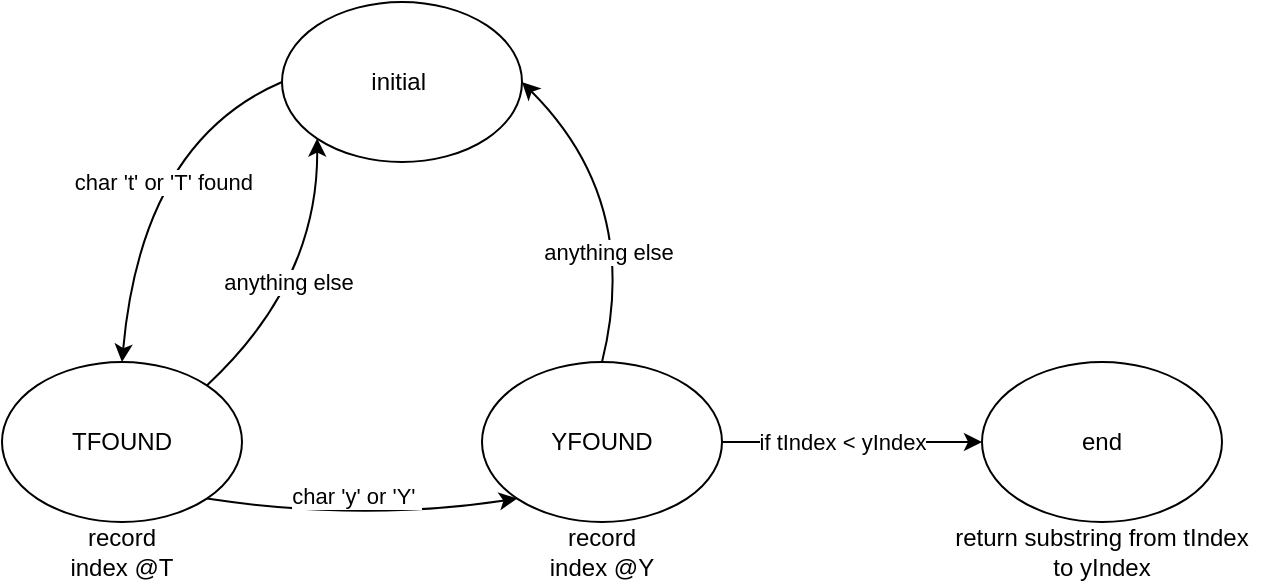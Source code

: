 <mxfile version="26.1.1">
  <diagram name="Page-1" id="I8oheF-3CAz8n7zOtg30">
    <mxGraphModel dx="2909" dy="2120" grid="1" gridSize="10" guides="1" tooltips="1" connect="1" arrows="1" fold="1" page="1" pageScale="1" pageWidth="850" pageHeight="1100" math="0" shadow="0">
      <root>
        <mxCell id="0" />
        <mxCell id="1" parent="0" />
        <mxCell id="7ijYux6PmPlop0t9_jEp-1" value="initial&amp;nbsp;" style="ellipse;whiteSpace=wrap;html=1;" vertex="1" parent="1">
          <mxGeometry x="240" y="110" width="120" height="80" as="geometry" />
        </mxCell>
        <mxCell id="7ijYux6PmPlop0t9_jEp-2" value="TFOUND" style="ellipse;whiteSpace=wrap;html=1;" vertex="1" parent="1">
          <mxGeometry x="100" y="290" width="120" height="80" as="geometry" />
        </mxCell>
        <mxCell id="7ijYux6PmPlop0t9_jEp-3" value="YFOUND" style="ellipse;whiteSpace=wrap;html=1;" vertex="1" parent="1">
          <mxGeometry x="340" y="290" width="120" height="80" as="geometry" />
        </mxCell>
        <mxCell id="7ijYux6PmPlop0t9_jEp-6" value="" style="curved=1;endArrow=classic;html=1;rounded=0;exitX=0;exitY=0.5;exitDx=0;exitDy=0;entryX=0.5;entryY=0;entryDx=0;entryDy=0;" edge="1" parent="1" source="7ijYux6PmPlop0t9_jEp-1" target="7ijYux6PmPlop0t9_jEp-2">
          <mxGeometry width="50" height="50" relative="1" as="geometry">
            <mxPoint x="170" y="230" as="sourcePoint" />
            <mxPoint x="210" y="260" as="targetPoint" />
            <Array as="points">
              <mxPoint x="170" y="180" />
            </Array>
          </mxGeometry>
        </mxCell>
        <mxCell id="7ijYux6PmPlop0t9_jEp-8" value="char &#39;t&#39; or &#39;T&#39; found&amp;nbsp;" style="edgeLabel;html=1;align=center;verticalAlign=middle;resizable=0;points=[];" vertex="1" connectable="0" parent="7ijYux6PmPlop0t9_jEp-6">
          <mxGeometry x="0.018" y="14" relative="1" as="geometry">
            <mxPoint as="offset" />
          </mxGeometry>
        </mxCell>
        <mxCell id="7ijYux6PmPlop0t9_jEp-9" value="" style="curved=1;endArrow=classic;html=1;rounded=0;exitX=1;exitY=1;exitDx=0;exitDy=0;entryX=0;entryY=1;entryDx=0;entryDy=0;" edge="1" parent="1" source="7ijYux6PmPlop0t9_jEp-2" target="7ijYux6PmPlop0t9_jEp-3">
          <mxGeometry width="50" height="50" relative="1" as="geometry">
            <mxPoint x="230" y="370" as="sourcePoint" />
            <mxPoint x="280" y="320" as="targetPoint" />
            <Array as="points">
              <mxPoint x="280" y="370" />
            </Array>
          </mxGeometry>
        </mxCell>
        <mxCell id="7ijYux6PmPlop0t9_jEp-10" value="char &#39;y&#39; or &#39;Y&#39;&amp;nbsp;" style="edgeLabel;html=1;align=center;verticalAlign=middle;resizable=0;points=[];" vertex="1" connectable="0" parent="7ijYux6PmPlop0t9_jEp-9">
          <mxGeometry x="-0.066" y="13" relative="1" as="geometry">
            <mxPoint as="offset" />
          </mxGeometry>
        </mxCell>
        <mxCell id="7ijYux6PmPlop0t9_jEp-12" value="" style="curved=1;endArrow=classic;html=1;rounded=0;exitX=0.5;exitY=0;exitDx=0;exitDy=0;entryX=1;entryY=0.5;entryDx=0;entryDy=0;" edge="1" parent="1" source="7ijYux6PmPlop0t9_jEp-3" target="7ijYux6PmPlop0t9_jEp-1">
          <mxGeometry width="50" height="50" relative="1" as="geometry">
            <mxPoint x="210" y="330" as="sourcePoint" />
            <mxPoint x="260" y="280" as="targetPoint" />
            <Array as="points">
              <mxPoint x="420" y="210" />
            </Array>
          </mxGeometry>
        </mxCell>
        <mxCell id="7ijYux6PmPlop0t9_jEp-13" value="anything else" style="edgeLabel;html=1;align=center;verticalAlign=middle;resizable=0;points=[];" vertex="1" connectable="0" parent="7ijYux6PmPlop0t9_jEp-12">
          <mxGeometry x="-0.351" y="11" relative="1" as="geometry">
            <mxPoint as="offset" />
          </mxGeometry>
        </mxCell>
        <mxCell id="7ijYux6PmPlop0t9_jEp-14" value="" style="curved=1;endArrow=classic;html=1;rounded=0;exitX=1;exitY=0;exitDx=0;exitDy=0;entryX=0;entryY=1;entryDx=0;entryDy=0;" edge="1" parent="1" source="7ijYux6PmPlop0t9_jEp-2" target="7ijYux6PmPlop0t9_jEp-1">
          <mxGeometry width="50" height="50" relative="1" as="geometry">
            <mxPoint x="220" y="300" as="sourcePoint" />
            <mxPoint x="270" y="250" as="targetPoint" />
            <Array as="points">
              <mxPoint x="258" y="250" />
            </Array>
          </mxGeometry>
        </mxCell>
        <mxCell id="7ijYux6PmPlop0t9_jEp-15" value="anything else" style="edgeLabel;html=1;align=center;verticalAlign=middle;resizable=0;points=[];" vertex="1" connectable="0" parent="7ijYux6PmPlop0t9_jEp-14">
          <mxGeometry x="-0.121" y="10" relative="1" as="geometry">
            <mxPoint as="offset" />
          </mxGeometry>
        </mxCell>
        <mxCell id="7ijYux6PmPlop0t9_jEp-24" value="record index @T" style="text;html=1;align=center;verticalAlign=middle;whiteSpace=wrap;rounded=0;" vertex="1" parent="1">
          <mxGeometry x="130" y="370" width="60" height="30" as="geometry" />
        </mxCell>
        <mxCell id="7ijYux6PmPlop0t9_jEp-25" value="record index @Y" style="text;html=1;align=center;verticalAlign=middle;whiteSpace=wrap;rounded=0;" vertex="1" parent="1">
          <mxGeometry x="370" y="370" width="60" height="30" as="geometry" />
        </mxCell>
        <mxCell id="7ijYux6PmPlop0t9_jEp-26" value="end" style="ellipse;whiteSpace=wrap;html=1;" vertex="1" parent="1">
          <mxGeometry x="590" y="290" width="120" height="80" as="geometry" />
        </mxCell>
        <mxCell id="7ijYux6PmPlop0t9_jEp-27" value="" style="curved=1;endArrow=classic;html=1;rounded=0;entryX=0;entryY=0.5;entryDx=0;entryDy=0;exitX=1;exitY=0.5;exitDx=0;exitDy=0;" edge="1" parent="1" source="7ijYux6PmPlop0t9_jEp-3" target="7ijYux6PmPlop0t9_jEp-26">
          <mxGeometry width="50" height="50" relative="1" as="geometry">
            <mxPoint x="450" y="480" as="sourcePoint" />
            <mxPoint x="500" y="430" as="targetPoint" />
            <Array as="points">
              <mxPoint x="530" y="330" />
            </Array>
          </mxGeometry>
        </mxCell>
        <mxCell id="7ijYux6PmPlop0t9_jEp-28" value="if tIndex &amp;lt; yIndex" style="edgeLabel;html=1;align=center;verticalAlign=middle;resizable=0;points=[];" vertex="1" connectable="0" parent="7ijYux6PmPlop0t9_jEp-27">
          <mxGeometry x="-0.265" y="-1" relative="1" as="geometry">
            <mxPoint x="12" y="-1" as="offset" />
          </mxGeometry>
        </mxCell>
        <mxCell id="7ijYux6PmPlop0t9_jEp-29" value="return substring from tIndex to yIndex" style="text;html=1;align=center;verticalAlign=middle;whiteSpace=wrap;rounded=0;" vertex="1" parent="1">
          <mxGeometry x="570" y="370" width="160" height="30" as="geometry" />
        </mxCell>
      </root>
    </mxGraphModel>
  </diagram>
</mxfile>
